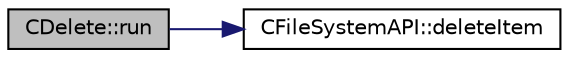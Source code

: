 digraph "CDelete::run"
{
 // LATEX_PDF_SIZE
  edge [fontname="Helvetica",fontsize="10",labelfontname="Helvetica",labelfontsize="10"];
  node [fontname="Helvetica",fontsize="10",shape=record];
  rankdir="LR";
  Node1 [label="CDelete::run",height=0.2,width=0.4,color="black", fillcolor="grey75", style="filled", fontcolor="black",tooltip=" "];
  Node1 -> Node2 [color="midnightblue",fontsize="10",style="solid",fontname="Helvetica"];
  Node2 [label="CFileSystemAPI::deleteItem",height=0.2,width=0.4,color="black", fillcolor="white", style="filled",URL="$classCFileSystemAPI.html#a6f1e3915b3506141e8e68b5f8568b4b9",tooltip=" "];
}
